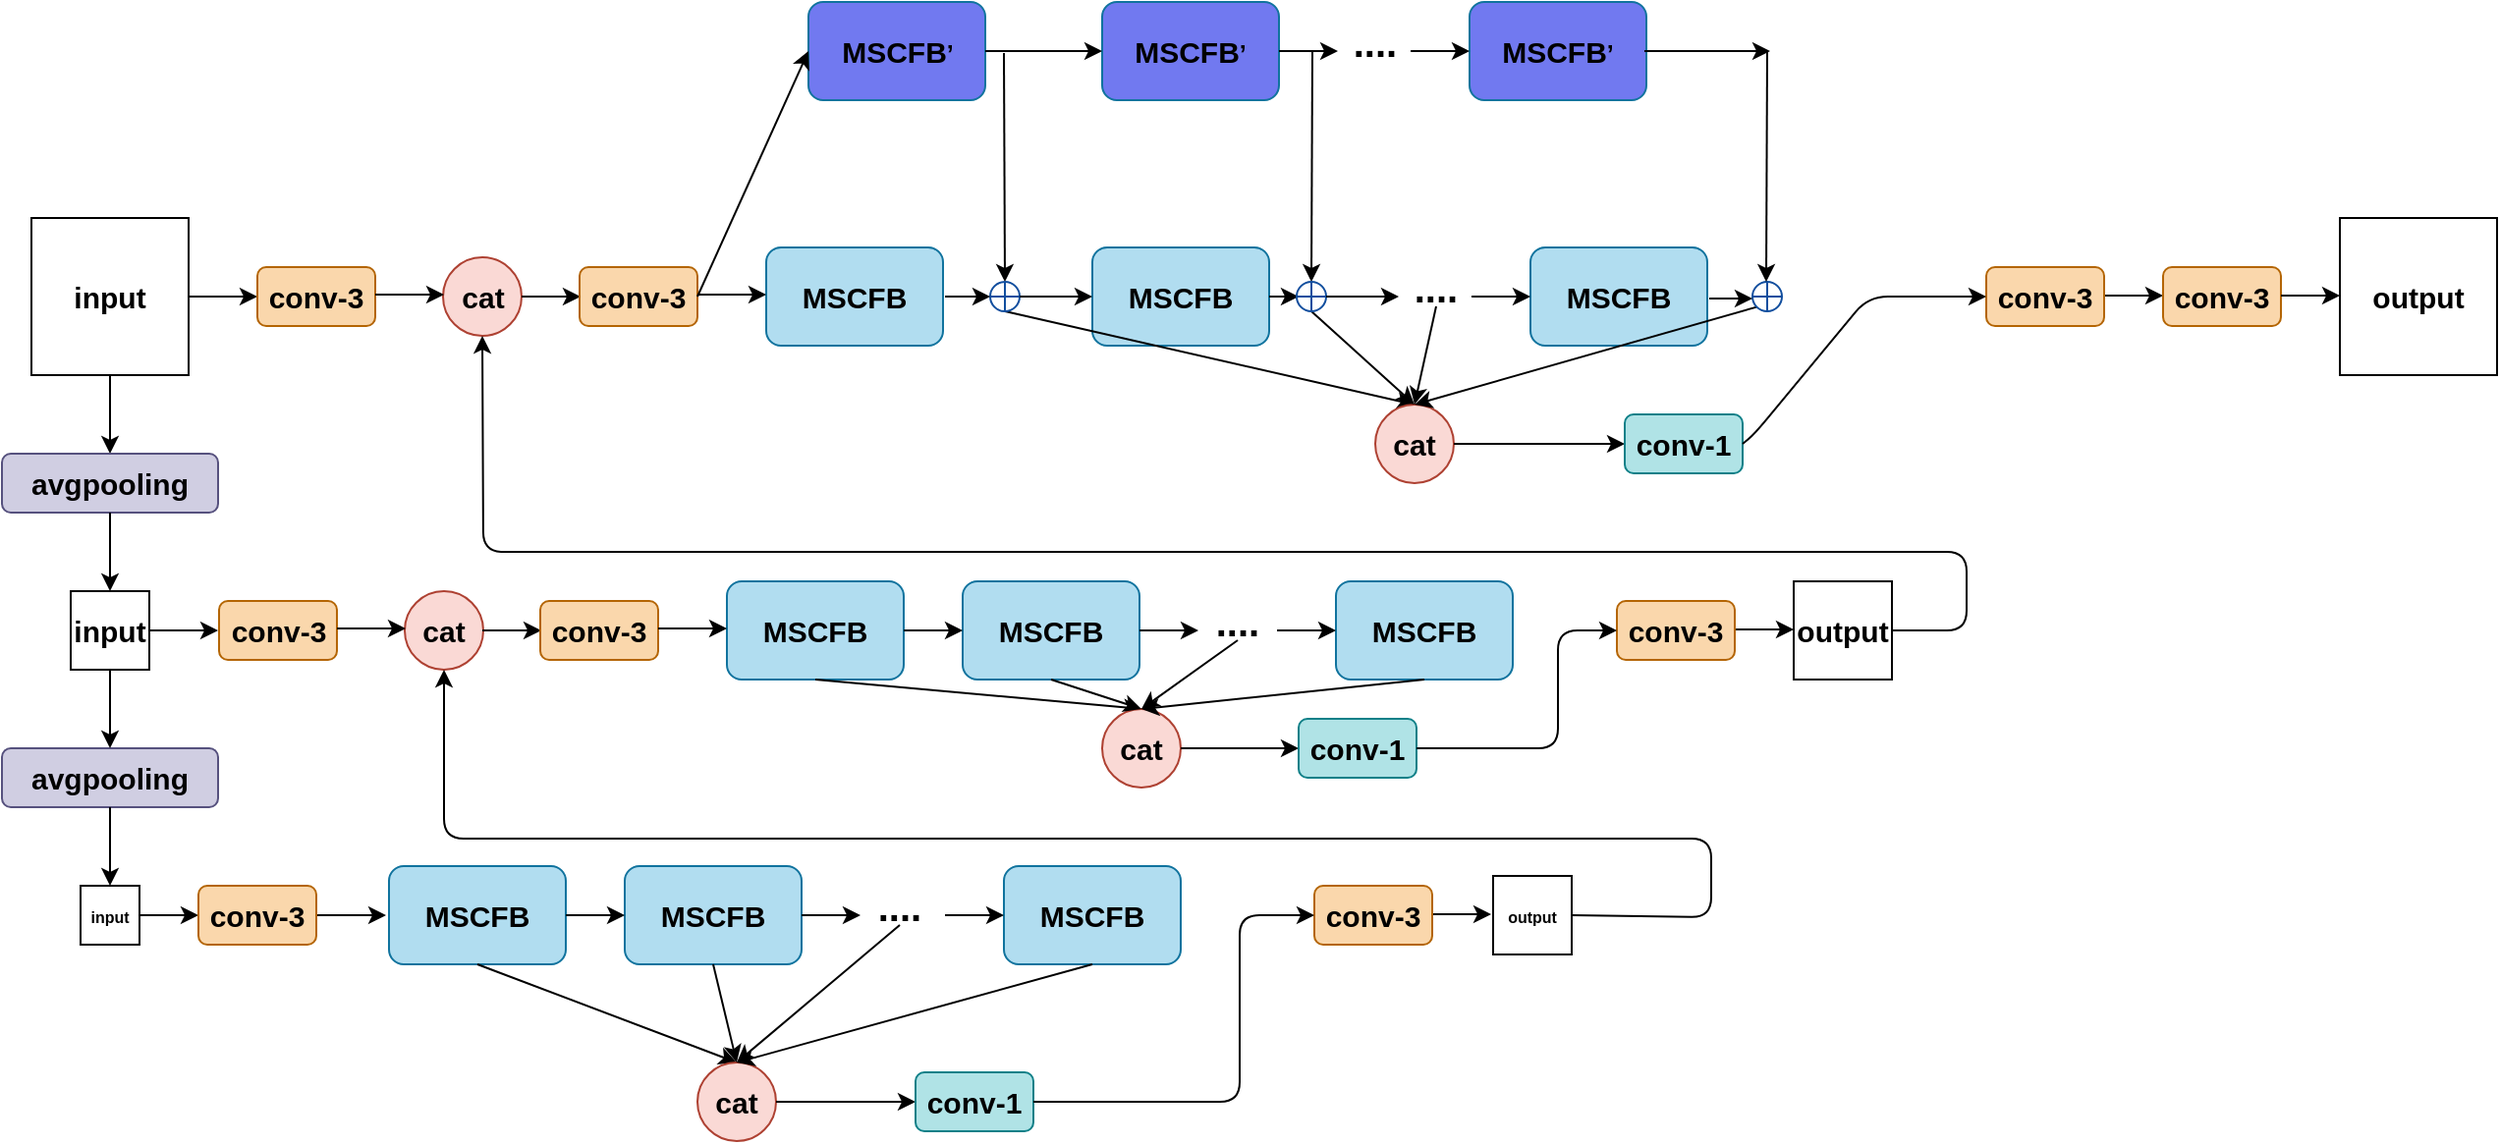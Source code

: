<mxfile version="12.1.9" type="github" pages="1">
  <diagram id="ViJpoDfOhojBk18W-Hzx" name="Page-1">
    <mxGraphModel dx="1571" dy="686" grid="1" gridSize="10" guides="1" tooltips="1" connect="1" arrows="1" fold="1" page="1" pageScale="1" pageWidth="827" pageHeight="1169" math="0" shadow="0">
      <root>
        <mxCell id="0"/>
        <mxCell id="1" parent="0"/>
        <mxCell id="3YVvCQ1gq88eceu3Uc82-1" value="&lt;font style=&quot;font-size: 15px&quot;&gt;&lt;b&gt;input&lt;/b&gt;&lt;/font&gt;" style="whiteSpace=wrap;html=1;aspect=fixed;" parent="1" vertex="1">
          <mxGeometry x="-75" y="420" width="80" height="80" as="geometry"/>
        </mxCell>
        <mxCell id="3YVvCQ1gq88eceu3Uc82-2" value="" style="endArrow=classic;html=1;exitX=1;exitY=0.5;exitDx=0;exitDy=0;" parent="1" source="3YVvCQ1gq88eceu3Uc82-1" edge="1">
          <mxGeometry width="50" height="50" relative="1" as="geometry">
            <mxPoint x="-75" y="570" as="sourcePoint"/>
            <mxPoint x="40" y="460" as="targetPoint"/>
          </mxGeometry>
        </mxCell>
        <mxCell id="3YVvCQ1gq88eceu3Uc82-3" value="" style="endArrow=classic;html=1;exitX=0.5;exitY=1;exitDx=0;exitDy=0;" parent="1" source="3YVvCQ1gq88eceu3Uc82-1" edge="1">
          <mxGeometry width="50" height="50" relative="1" as="geometry">
            <mxPoint x="-75" y="570" as="sourcePoint"/>
            <mxPoint x="-35" y="540" as="targetPoint"/>
          </mxGeometry>
        </mxCell>
        <mxCell id="3YVvCQ1gq88eceu3Uc82-4" value="&lt;font style=&quot;font-size: 15px&quot;&gt;&lt;b&gt;avgpooling&lt;/b&gt;&lt;/font&gt;" style="rounded=1;whiteSpace=wrap;html=1;fillColor=#d0cee2;strokeColor=#56517e;" parent="1" vertex="1">
          <mxGeometry x="-90" y="540" width="110" height="30" as="geometry"/>
        </mxCell>
        <mxCell id="3YVvCQ1gq88eceu3Uc82-5" value="" style="endArrow=classic;html=1;exitX=0.5;exitY=1;exitDx=0;exitDy=0;" parent="1" source="3YVvCQ1gq88eceu3Uc82-4" edge="1">
          <mxGeometry width="50" height="50" relative="1" as="geometry">
            <mxPoint x="-85" y="640" as="sourcePoint"/>
            <mxPoint x="-35" y="610" as="targetPoint"/>
          </mxGeometry>
        </mxCell>
        <mxCell id="3YVvCQ1gq88eceu3Uc82-6" value="&lt;font style=&quot;font-size: 15px&quot;&gt;&lt;b&gt;avgpooling&lt;/b&gt;&lt;/font&gt;" style="rounded=1;whiteSpace=wrap;html=1;fillColor=#d0cee2;strokeColor=#56517e;" parent="1" vertex="1">
          <mxGeometry x="-90" y="690" width="110" height="30" as="geometry"/>
        </mxCell>
        <mxCell id="3YVvCQ1gq88eceu3Uc82-7" value="&lt;font style=&quot;font-size: 15px&quot;&gt;&lt;b&gt;input&lt;/b&gt;&lt;/font&gt;" style="whiteSpace=wrap;html=1;aspect=fixed;" parent="1" vertex="1">
          <mxGeometry x="-55" y="610" width="40" height="40" as="geometry"/>
        </mxCell>
        <mxCell id="3YVvCQ1gq88eceu3Uc82-8" value="" style="endArrow=classic;html=1;exitX=0.5;exitY=1;exitDx=0;exitDy=0;" parent="1" edge="1">
          <mxGeometry width="50" height="50" relative="1" as="geometry">
            <mxPoint x="-35" y="650" as="sourcePoint"/>
            <mxPoint x="-35" y="690" as="targetPoint"/>
          </mxGeometry>
        </mxCell>
        <mxCell id="3YVvCQ1gq88eceu3Uc82-11" value="" style="endArrow=classic;html=1;exitX=0.5;exitY=1;exitDx=0;exitDy=0;" parent="1" edge="1">
          <mxGeometry width="50" height="50" relative="1" as="geometry">
            <mxPoint x="-35" y="720" as="sourcePoint"/>
            <mxPoint x="-35" y="760" as="targetPoint"/>
          </mxGeometry>
        </mxCell>
        <mxCell id="3YVvCQ1gq88eceu3Uc82-12" value="&lt;font style=&quot;font-size: 8px&quot;&gt;&lt;b&gt;input&lt;/b&gt;&lt;/font&gt;" style="whiteSpace=wrap;html=1;aspect=fixed;" parent="1" vertex="1">
          <mxGeometry x="-50" y="760" width="30" height="30" as="geometry"/>
        </mxCell>
        <mxCell id="3YVvCQ1gq88eceu3Uc82-13" value="&lt;font style=&quot;font-size: 15px&quot;&gt;&lt;b&gt;MSCFB&lt;/b&gt;&lt;/font&gt;" style="rounded=1;whiteSpace=wrap;html=1;fillColor=#b1ddf0;strokeColor=#10739e;" parent="1" vertex="1">
          <mxGeometry x="299" y="435" width="90" height="50" as="geometry"/>
        </mxCell>
        <mxCell id="3YVvCQ1gq88eceu3Uc82-14" value="&lt;font style=&quot;font-size: 15px&quot;&gt;&lt;b&gt;MSCFB&lt;/b&gt;&lt;/font&gt;" style="rounded=1;whiteSpace=wrap;html=1;fillColor=#b1ddf0;strokeColor=#10739e;" parent="1" vertex="1">
          <mxGeometry x="465" y="435" width="90" height="50" as="geometry"/>
        </mxCell>
        <mxCell id="3YVvCQ1gq88eceu3Uc82-17" value="&lt;font style=&quot;font-size: 15px&quot;&gt;&lt;b&gt;MSCFB&lt;/b&gt;&lt;/font&gt;" style="rounded=1;whiteSpace=wrap;html=1;fillColor=#b1ddf0;strokeColor=#10739e;" parent="1" vertex="1">
          <mxGeometry x="688" y="435" width="90" height="50" as="geometry"/>
        </mxCell>
        <mxCell id="3YVvCQ1gq88eceu3Uc82-18" value="" style="endArrow=classic;html=1;entryX=0;entryY=0.5;entryDx=0;entryDy=0;exitX=1;exitY=0.5;exitDx=0;exitDy=0;" parent="1" target="3YVvCQ1gq88eceu3Uc82-17" edge="1">
          <mxGeometry width="50" height="50" relative="1" as="geometry">
            <mxPoint x="658" y="460" as="sourcePoint"/>
            <mxPoint x="478" y="810" as="targetPoint"/>
          </mxGeometry>
        </mxCell>
        <mxCell id="3YVvCQ1gq88eceu3Uc82-19" value="" style="endArrow=classic;html=1;exitX=1;exitY=0.5;exitDx=0;exitDy=0;" parent="1" edge="1">
          <mxGeometry width="50" height="50" relative="1" as="geometry">
            <mxPoint x="555" y="460" as="sourcePoint"/>
            <mxPoint x="570" y="460" as="targetPoint"/>
          </mxGeometry>
        </mxCell>
        <mxCell id="3YVvCQ1gq88eceu3Uc82-22" value="&lt;font style=&quot;font-size: 15px&quot;&gt;&lt;b&gt;output&lt;/b&gt;&lt;/font&gt;" style="whiteSpace=wrap;html=1;aspect=fixed;" parent="1" vertex="1">
          <mxGeometry x="1100" y="420" width="80" height="80" as="geometry"/>
        </mxCell>
        <mxCell id="3YVvCQ1gq88eceu3Uc82-24" value="&lt;b style=&quot;font-size: 15px&quot;&gt;conv-3&lt;/b&gt;" style="rounded=1;whiteSpace=wrap;html=1;fillColor=#fad7ac;strokeColor=#b46504;" parent="1" vertex="1">
          <mxGeometry x="40" y="445" width="60" height="30" as="geometry"/>
        </mxCell>
        <mxCell id="3YVvCQ1gq88eceu3Uc82-25" value="" style="endArrow=classic;html=1;exitX=1;exitY=0.5;exitDx=0;exitDy=0;" parent="1" edge="1">
          <mxGeometry width="50" height="50" relative="1" as="geometry">
            <mxPoint x="-15" y="630" as="sourcePoint"/>
            <mxPoint x="20" y="630" as="targetPoint"/>
          </mxGeometry>
        </mxCell>
        <mxCell id="3YVvCQ1gq88eceu3Uc82-26" value="&lt;b style=&quot;font-size: 15px&quot;&gt;conv-3&lt;/b&gt;" style="rounded=1;whiteSpace=wrap;html=1;fillColor=#fad7ac;strokeColor=#b46504;" parent="1" vertex="1">
          <mxGeometry x="20.5" y="615" width="60" height="30" as="geometry"/>
        </mxCell>
        <mxCell id="3YVvCQ1gq88eceu3Uc82-27" value="" style="endArrow=classic;html=1;exitX=1;exitY=0.5;exitDx=0;exitDy=0;" parent="1" edge="1">
          <mxGeometry width="50" height="50" relative="1" as="geometry">
            <mxPoint x="-20" y="775" as="sourcePoint"/>
            <mxPoint x="10" y="775" as="targetPoint"/>
          </mxGeometry>
        </mxCell>
        <mxCell id="3YVvCQ1gq88eceu3Uc82-28" value="&lt;b style=&quot;font-size: 15px&quot;&gt;conv-3&lt;/b&gt;" style="rounded=1;whiteSpace=wrap;html=1;fillColor=#fad7ac;strokeColor=#b46504;" parent="1" vertex="1">
          <mxGeometry x="10" y="760" width="60" height="30" as="geometry"/>
        </mxCell>
        <mxCell id="3YVvCQ1gq88eceu3Uc82-29" value="&lt;b&gt;&lt;font style=&quot;font-size: 15px&quot;&gt;cat&lt;/font&gt;&lt;/b&gt;" style="ellipse;whiteSpace=wrap;html=1;aspect=fixed;fillColor=#fad9d5;strokeColor=#ae4132;" parent="1" vertex="1">
          <mxGeometry x="115" y="610" width="40" height="40" as="geometry"/>
        </mxCell>
        <mxCell id="3YVvCQ1gq88eceu3Uc82-33" value="" style="endArrow=classic;html=1;exitX=1;exitY=0.5;exitDx=0;exitDy=0;" parent="1" edge="1">
          <mxGeometry width="50" height="50" relative="1" as="geometry">
            <mxPoint x="80.5" y="629" as="sourcePoint"/>
            <mxPoint x="115.5" y="629" as="targetPoint"/>
          </mxGeometry>
        </mxCell>
        <mxCell id="3YVvCQ1gq88eceu3Uc82-34" value="&lt;b&gt;&lt;font style=&quot;font-size: 15px&quot;&gt;cat&lt;/font&gt;&lt;/b&gt;" style="ellipse;whiteSpace=wrap;html=1;aspect=fixed;fillColor=#fad9d5;strokeColor=#ae4132;" parent="1" vertex="1">
          <mxGeometry x="134.5" y="440" width="40" height="40" as="geometry"/>
        </mxCell>
        <mxCell id="3YVvCQ1gq88eceu3Uc82-35" value="" style="endArrow=classic;html=1;exitX=1;exitY=0.5;exitDx=0;exitDy=0;" parent="1" edge="1">
          <mxGeometry width="50" height="50" relative="1" as="geometry">
            <mxPoint x="100" y="459" as="sourcePoint"/>
            <mxPoint x="135" y="459" as="targetPoint"/>
          </mxGeometry>
        </mxCell>
        <mxCell id="3YVvCQ1gq88eceu3Uc82-36" value="" style="endArrow=classic;html=1;entryX=0;entryY=0.5;entryDx=0;entryDy=0;exitX=1;exitY=0.5;exitDx=0;exitDy=0;" parent="1" edge="1">
          <mxGeometry width="50" height="50" relative="1" as="geometry">
            <mxPoint x="174.5" y="460" as="sourcePoint"/>
            <mxPoint x="204.5" y="460" as="targetPoint"/>
          </mxGeometry>
        </mxCell>
        <mxCell id="3YVvCQ1gq88eceu3Uc82-37" value="&lt;b style=&quot;font-size: 15px&quot;&gt;conv-3&lt;/b&gt;" style="rounded=1;whiteSpace=wrap;html=1;fillColor=#fad7ac;strokeColor=#b46504;" parent="1" vertex="1">
          <mxGeometry x="204" y="445" width="60" height="30" as="geometry"/>
        </mxCell>
        <mxCell id="3YVvCQ1gq88eceu3Uc82-38" value="" style="endArrow=classic;html=1;exitX=1;exitY=0.5;exitDx=0;exitDy=0;" parent="1" edge="1">
          <mxGeometry width="50" height="50" relative="1" as="geometry">
            <mxPoint x="264" y="459" as="sourcePoint"/>
            <mxPoint x="299" y="459" as="targetPoint"/>
          </mxGeometry>
        </mxCell>
        <mxCell id="3YVvCQ1gq88eceu3Uc82-40" value="&lt;font style=&quot;font-size: 15px&quot;&gt;&lt;b&gt;MSCFB&lt;/b&gt;&lt;/font&gt;" style="rounded=1;whiteSpace=wrap;html=1;fillColor=#b1ddf0;strokeColor=#10739e;" parent="1" vertex="1">
          <mxGeometry x="279" y="605" width="90" height="50" as="geometry"/>
        </mxCell>
        <mxCell id="3YVvCQ1gq88eceu3Uc82-41" value="&lt;font style=&quot;font-size: 15px&quot;&gt;&lt;b&gt;MSCFB&lt;/b&gt;&lt;/font&gt;" style="rounded=1;whiteSpace=wrap;html=1;fillColor=#b1ddf0;strokeColor=#10739e;" parent="1" vertex="1">
          <mxGeometry x="399" y="605" width="90" height="50" as="geometry"/>
        </mxCell>
        <mxCell id="3YVvCQ1gq88eceu3Uc82-42" value="" style="endArrow=classic;html=1;entryX=0;entryY=0.5;entryDx=0;entryDy=0;exitX=1;exitY=0.5;exitDx=0;exitDy=0;" parent="1" source="3YVvCQ1gq88eceu3Uc82-40" target="3YVvCQ1gq88eceu3Uc82-41" edge="1">
          <mxGeometry width="50" height="50" relative="1" as="geometry">
            <mxPoint x="139" y="1030" as="sourcePoint"/>
            <mxPoint x="189" y="980" as="targetPoint"/>
          </mxGeometry>
        </mxCell>
        <mxCell id="3YVvCQ1gq88eceu3Uc82-44" value="&lt;font style=&quot;font-size: 15px&quot;&gt;&lt;b&gt;MSCFB&lt;/b&gt;&lt;/font&gt;" style="rounded=1;whiteSpace=wrap;html=1;fillColor=#b1ddf0;strokeColor=#10739e;" parent="1" vertex="1">
          <mxGeometry x="589" y="605" width="90" height="50" as="geometry"/>
        </mxCell>
        <mxCell id="3YVvCQ1gq88eceu3Uc82-45" value="" style="endArrow=classic;html=1;entryX=0;entryY=0.5;entryDx=0;entryDy=0;exitX=1;exitY=0.5;exitDx=0;exitDy=0;" parent="1" target="3YVvCQ1gq88eceu3Uc82-44" edge="1">
          <mxGeometry width="50" height="50" relative="1" as="geometry">
            <mxPoint x="559" y="630" as="sourcePoint"/>
            <mxPoint x="379" y="980" as="targetPoint"/>
          </mxGeometry>
        </mxCell>
        <mxCell id="3YVvCQ1gq88eceu3Uc82-46" value="" style="endArrow=classic;html=1;entryX=0;entryY=0.5;entryDx=0;entryDy=0;exitX=1;exitY=0.5;exitDx=0;exitDy=0;" parent="1" edge="1">
          <mxGeometry width="50" height="50" relative="1" as="geometry">
            <mxPoint x="489" y="630" as="sourcePoint"/>
            <mxPoint x="519" y="630" as="targetPoint"/>
          </mxGeometry>
        </mxCell>
        <mxCell id="3YVvCQ1gq88eceu3Uc82-48" value="&lt;font style=&quot;font-size: 15px&quot;&gt;&lt;b&gt;output&lt;/b&gt;&lt;/font&gt;" style="whiteSpace=wrap;html=1;aspect=fixed;" parent="1" vertex="1">
          <mxGeometry x="822" y="605" width="50" height="50" as="geometry"/>
        </mxCell>
        <mxCell id="3YVvCQ1gq88eceu3Uc82-49" value="" style="endArrow=classic;html=1;entryX=0;entryY=0.5;entryDx=0;entryDy=0;exitX=1;exitY=0.5;exitDx=0;exitDy=0;" parent="1" edge="1">
          <mxGeometry width="50" height="50" relative="1" as="geometry">
            <mxPoint x="154.5" y="630" as="sourcePoint"/>
            <mxPoint x="184.5" y="630" as="targetPoint"/>
          </mxGeometry>
        </mxCell>
        <mxCell id="3YVvCQ1gq88eceu3Uc82-50" value="&lt;b style=&quot;font-size: 15px&quot;&gt;conv-3&lt;/b&gt;" style="rounded=1;whiteSpace=wrap;html=1;fillColor=#fad7ac;strokeColor=#b46504;" parent="1" vertex="1">
          <mxGeometry x="184" y="615" width="60" height="30" as="geometry"/>
        </mxCell>
        <mxCell id="3YVvCQ1gq88eceu3Uc82-51" value="" style="endArrow=classic;html=1;exitX=1;exitY=0.5;exitDx=0;exitDy=0;" parent="1" edge="1">
          <mxGeometry width="50" height="50" relative="1" as="geometry">
            <mxPoint x="244" y="629" as="sourcePoint"/>
            <mxPoint x="279" y="629" as="targetPoint"/>
          </mxGeometry>
        </mxCell>
        <mxCell id="3YVvCQ1gq88eceu3Uc82-52" value="" style="endArrow=classic;html=1;entryX=0;entryY=0.5;entryDx=0;entryDy=0;exitX=1;exitY=0.5;exitDx=0;exitDy=0;" parent="1" edge="1">
          <mxGeometry width="50" height="50" relative="1" as="geometry">
            <mxPoint x="792" y="629.5" as="sourcePoint"/>
            <mxPoint x="822" y="629.5" as="targetPoint"/>
          </mxGeometry>
        </mxCell>
        <mxCell id="3YVvCQ1gq88eceu3Uc82-53" value="&lt;b style=&quot;font-size: 15px&quot;&gt;conv-3&lt;/b&gt;" style="rounded=1;whiteSpace=wrap;html=1;fillColor=#fad7ac;strokeColor=#b46504;" parent="1" vertex="1">
          <mxGeometry x="732" y="615" width="60" height="30" as="geometry"/>
        </mxCell>
        <mxCell id="3YVvCQ1gq88eceu3Uc82-55" value="" style="endArrow=classic;html=1;exitX=1;exitY=0.5;exitDx=0;exitDy=0;entryX=0.5;entryY=1;entryDx=0;entryDy=0;" parent="1" source="3YVvCQ1gq88eceu3Uc82-48" target="3YVvCQ1gq88eceu3Uc82-34" edge="1">
          <mxGeometry width="50" height="50" relative="1" as="geometry">
            <mxPoint x="-70" y="860" as="sourcePoint"/>
            <mxPoint x="140" y="590" as="targetPoint"/>
            <Array as="points">
              <mxPoint x="910" y="630"/>
              <mxPoint x="910" y="590"/>
              <mxPoint x="155" y="590"/>
            </Array>
          </mxGeometry>
        </mxCell>
        <mxCell id="3YVvCQ1gq88eceu3Uc82-56" value="" style="endArrow=classic;html=1;entryX=0;entryY=0.5;entryDx=0;entryDy=0;exitX=1;exitY=0.5;exitDx=0;exitDy=0;" parent="1" edge="1">
          <mxGeometry width="50" height="50" relative="1" as="geometry">
            <mxPoint x="980" y="459.5" as="sourcePoint"/>
            <mxPoint x="1010" y="459.5" as="targetPoint"/>
          </mxGeometry>
        </mxCell>
        <mxCell id="3YVvCQ1gq88eceu3Uc82-57" value="&lt;b style=&quot;font-size: 15px&quot;&gt;conv-3&lt;/b&gt;" style="rounded=1;whiteSpace=wrap;html=1;fillColor=#fad7ac;strokeColor=#b46504;" parent="1" vertex="1">
          <mxGeometry x="920" y="445" width="60" height="30" as="geometry"/>
        </mxCell>
        <mxCell id="3YVvCQ1gq88eceu3Uc82-59" value="&lt;b style=&quot;font-size: 15px&quot;&gt;conv-3&lt;/b&gt;" style="rounded=1;whiteSpace=wrap;html=1;fillColor=#fad7ac;strokeColor=#b46504;" parent="1" vertex="1">
          <mxGeometry x="1010" y="445" width="60" height="30" as="geometry"/>
        </mxCell>
        <mxCell id="3YVvCQ1gq88eceu3Uc82-61" value="" style="endArrow=classic;html=1;entryX=0;entryY=0.5;entryDx=0;entryDy=0;exitX=1;exitY=0.5;exitDx=0;exitDy=0;" parent="1" edge="1">
          <mxGeometry width="50" height="50" relative="1" as="geometry">
            <mxPoint x="1070" y="459.5" as="sourcePoint"/>
            <mxPoint x="1100" y="459.5" as="targetPoint"/>
          </mxGeometry>
        </mxCell>
        <mxCell id="3YVvCQ1gq88eceu3Uc82-63" value="" style="endArrow=classic;html=1;exitX=1;exitY=0.5;exitDx=0;exitDy=0;" parent="1" edge="1">
          <mxGeometry width="50" height="50" relative="1" as="geometry">
            <mxPoint x="70.5" y="775" as="sourcePoint"/>
            <mxPoint x="105.5" y="775" as="targetPoint"/>
          </mxGeometry>
        </mxCell>
        <mxCell id="3YVvCQ1gq88eceu3Uc82-64" value="&lt;font style=&quot;font-size: 15px&quot;&gt;&lt;b&gt;MSCFB&lt;/b&gt;&lt;/font&gt;" style="rounded=1;whiteSpace=wrap;html=1;fillColor=#b1ddf0;strokeColor=#10739e;" parent="1" vertex="1">
          <mxGeometry x="107" y="750" width="90" height="50" as="geometry"/>
        </mxCell>
        <mxCell id="3YVvCQ1gq88eceu3Uc82-65" value="&lt;font style=&quot;font-size: 15px&quot;&gt;&lt;b&gt;MSCFB&lt;/b&gt;&lt;/font&gt;" style="rounded=1;whiteSpace=wrap;html=1;fillColor=#b1ddf0;strokeColor=#10739e;" parent="1" vertex="1">
          <mxGeometry x="227" y="750" width="90" height="50" as="geometry"/>
        </mxCell>
        <mxCell id="3YVvCQ1gq88eceu3Uc82-66" value="" style="endArrow=classic;html=1;entryX=0;entryY=0.5;entryDx=0;entryDy=0;exitX=1;exitY=0.5;exitDx=0;exitDy=0;" parent="1" source="3YVvCQ1gq88eceu3Uc82-64" target="3YVvCQ1gq88eceu3Uc82-65" edge="1">
          <mxGeometry width="50" height="50" relative="1" as="geometry">
            <mxPoint x="-33" y="1175" as="sourcePoint"/>
            <mxPoint x="17" y="1125" as="targetPoint"/>
          </mxGeometry>
        </mxCell>
        <mxCell id="3YVvCQ1gq88eceu3Uc82-68" value="&lt;font style=&quot;font-size: 15px&quot;&gt;&lt;b&gt;MSCFB&lt;/b&gt;&lt;/font&gt;" style="rounded=1;whiteSpace=wrap;html=1;fillColor=#b1ddf0;strokeColor=#10739e;" parent="1" vertex="1">
          <mxGeometry x="420" y="750" width="90" height="50" as="geometry"/>
        </mxCell>
        <mxCell id="3YVvCQ1gq88eceu3Uc82-69" value="" style="endArrow=classic;html=1;entryX=0;entryY=0.5;entryDx=0;entryDy=0;exitX=1;exitY=0.5;exitDx=0;exitDy=0;" parent="1" target="3YVvCQ1gq88eceu3Uc82-68" edge="1">
          <mxGeometry width="50" height="50" relative="1" as="geometry">
            <mxPoint x="390" y="775" as="sourcePoint"/>
            <mxPoint x="210" y="1125" as="targetPoint"/>
          </mxGeometry>
        </mxCell>
        <mxCell id="3YVvCQ1gq88eceu3Uc82-70" value="" style="endArrow=classic;html=1;entryX=0;entryY=0.5;entryDx=0;entryDy=0;exitX=1;exitY=0.5;exitDx=0;exitDy=0;" parent="1" edge="1">
          <mxGeometry width="50" height="50" relative="1" as="geometry">
            <mxPoint x="317" y="775" as="sourcePoint"/>
            <mxPoint x="347" y="775" as="targetPoint"/>
          </mxGeometry>
        </mxCell>
        <mxCell id="3YVvCQ1gq88eceu3Uc82-75" value="" style="endArrow=classic;html=1;entryX=0;entryY=0.5;entryDx=0;entryDy=0;exitX=1;exitY=0.5;exitDx=0;exitDy=0;" parent="1" edge="1">
          <mxGeometry width="50" height="50" relative="1" as="geometry">
            <mxPoint x="638" y="774.5" as="sourcePoint"/>
            <mxPoint x="668" y="774.5" as="targetPoint"/>
          </mxGeometry>
        </mxCell>
        <mxCell id="3YVvCQ1gq88eceu3Uc82-76" value="&lt;b style=&quot;font-size: 15px&quot;&gt;conv-3&lt;/b&gt;" style="rounded=1;whiteSpace=wrap;html=1;fillColor=#fad7ac;strokeColor=#b46504;" parent="1" vertex="1">
          <mxGeometry x="578" y="760" width="60" height="30" as="geometry"/>
        </mxCell>
        <mxCell id="3YVvCQ1gq88eceu3Uc82-78" value="" style="endArrow=classic;html=1;exitX=1;exitY=0.5;exitDx=0;exitDy=0;entryX=0.5;entryY=1;entryDx=0;entryDy=0;" parent="1" source="3YVvCQ1gq88eceu3Uc82-79" target="3YVvCQ1gq88eceu3Uc82-29" edge="1">
          <mxGeometry width="50" height="50" relative="1" as="geometry">
            <mxPoint x="890" y="776" as="sourcePoint"/>
            <mxPoint x="144.5" y="626" as="targetPoint"/>
            <Array as="points">
              <mxPoint x="780" y="776"/>
              <mxPoint x="780" y="736"/>
              <mxPoint x="135" y="736"/>
            </Array>
          </mxGeometry>
        </mxCell>
        <mxCell id="3YVvCQ1gq88eceu3Uc82-79" value="&lt;font style=&quot;font-size: 8px&quot;&gt;&lt;b&gt;output&lt;/b&gt;&lt;/font&gt;" style="whiteSpace=wrap;html=1;aspect=fixed;" parent="1" vertex="1">
          <mxGeometry x="669" y="755" width="40" height="40" as="geometry"/>
        </mxCell>
        <mxCell id="3YVvCQ1gq88eceu3Uc82-86" value="" style="endArrow=classic;html=1;exitX=0.5;exitY=1;exitDx=0;exitDy=0;entryX=0.5;entryY=0;entryDx=0;entryDy=0;" parent="1" source="3YVvCQ1gq88eceu3Uc82-64" target="3YVvCQ1gq88eceu3Uc82-87" edge="1">
          <mxGeometry width="50" height="50" relative="1" as="geometry">
            <mxPoint x="-70" y="870" as="sourcePoint"/>
            <mxPoint x="330" y="870" as="targetPoint"/>
          </mxGeometry>
        </mxCell>
        <mxCell id="3YVvCQ1gq88eceu3Uc82-87" value="&lt;b&gt;&lt;font style=&quot;font-size: 15px&quot;&gt;cat&lt;/font&gt;&lt;/b&gt;" style="ellipse;whiteSpace=wrap;html=1;aspect=fixed;fillColor=#fad9d5;strokeColor=#ae4132;" parent="1" vertex="1">
          <mxGeometry x="264" y="850" width="40" height="40" as="geometry"/>
        </mxCell>
        <mxCell id="3YVvCQ1gq88eceu3Uc82-88" value="" style="endArrow=classic;html=1;exitX=0.5;exitY=1;exitDx=0;exitDy=0;entryX=0.5;entryY=0;entryDx=0;entryDy=0;" parent="1" source="3YVvCQ1gq88eceu3Uc82-65" target="3YVvCQ1gq88eceu3Uc82-87" edge="1">
          <mxGeometry width="50" height="50" relative="1" as="geometry">
            <mxPoint x="-70" y="960" as="sourcePoint"/>
            <mxPoint x="-20" y="910" as="targetPoint"/>
          </mxGeometry>
        </mxCell>
        <mxCell id="3YVvCQ1gq88eceu3Uc82-89" value="" style="endArrow=classic;html=1;exitX=0.5;exitY=1;exitDx=0;exitDy=0;entryX=0.5;entryY=0;entryDx=0;entryDy=0;" parent="1" source="3YVvCQ1gq88eceu3Uc82-93" target="3YVvCQ1gq88eceu3Uc82-87" edge="1">
          <mxGeometry width="50" height="50" relative="1" as="geometry">
            <mxPoint x="392" y="800" as="sourcePoint"/>
            <mxPoint x="350" y="850" as="targetPoint"/>
          </mxGeometry>
        </mxCell>
        <mxCell id="3YVvCQ1gq88eceu3Uc82-90" value="" style="endArrow=classic;html=1;exitX=0.5;exitY=1;exitDx=0;exitDy=0;entryX=0.5;entryY=0;entryDx=0;entryDy=0;" parent="1" source="3YVvCQ1gq88eceu3Uc82-68" target="3YVvCQ1gq88eceu3Uc82-87" edge="1">
          <mxGeometry width="50" height="50" relative="1" as="geometry">
            <mxPoint x="-70" y="960" as="sourcePoint"/>
            <mxPoint x="-20" y="910" as="targetPoint"/>
          </mxGeometry>
        </mxCell>
        <mxCell id="3YVvCQ1gq88eceu3Uc82-91" value="" style="endArrow=classic;html=1;exitX=1;exitY=0.5;exitDx=0;exitDy=0;" parent="1" source="3YVvCQ1gq88eceu3Uc82-87" edge="1">
          <mxGeometry width="50" height="50" relative="1" as="geometry">
            <mxPoint x="-135" y="960" as="sourcePoint"/>
            <mxPoint x="375" y="870" as="targetPoint"/>
          </mxGeometry>
        </mxCell>
        <mxCell id="3YVvCQ1gq88eceu3Uc82-92" value="&lt;b style=&quot;font-size: 15px&quot;&gt;conv-1&lt;/b&gt;" style="rounded=1;whiteSpace=wrap;html=1;fillColor=#b0e3e6;strokeColor=#0e8088;" parent="1" vertex="1">
          <mxGeometry x="375" y="855" width="60" height="30" as="geometry"/>
        </mxCell>
        <mxCell id="3YVvCQ1gq88eceu3Uc82-93" value="&lt;b&gt;&lt;font style=&quot;font-size: 20px&quot;&gt;....&lt;/font&gt;&lt;/b&gt;" style="text;html=1;strokeColor=none;fillColor=none;align=center;verticalAlign=middle;whiteSpace=wrap;rounded=0;" parent="1" vertex="1">
          <mxGeometry x="347" y="760" width="40" height="20" as="geometry"/>
        </mxCell>
        <mxCell id="3YVvCQ1gq88eceu3Uc82-95" value="&lt;b&gt;&lt;font style=&quot;font-size: 20px&quot;&gt;....&lt;/font&gt;&lt;/b&gt;" style="text;html=1;strokeColor=none;fillColor=none;align=center;verticalAlign=middle;whiteSpace=wrap;rounded=0;" parent="1" vertex="1">
          <mxGeometry x="519" y="615" width="40" height="20" as="geometry"/>
        </mxCell>
        <mxCell id="3YVvCQ1gq88eceu3Uc82-96" value="&lt;b&gt;&lt;font style=&quot;font-size: 20px&quot;&gt;....&lt;/font&gt;&lt;/b&gt;" style="text;html=1;strokeColor=none;fillColor=none;align=center;verticalAlign=middle;whiteSpace=wrap;rounded=0;" parent="1" vertex="1">
          <mxGeometry x="620" y="445" width="40" height="20" as="geometry"/>
        </mxCell>
        <mxCell id="3YVvCQ1gq88eceu3Uc82-97" value="" style="endArrow=classic;html=1;exitX=1;exitY=0.5;exitDx=0;exitDy=0;entryX=0;entryY=0.5;entryDx=0;entryDy=0;" parent="1" source="3YVvCQ1gq88eceu3Uc82-92" target="3YVvCQ1gq88eceu3Uc82-76" edge="1">
          <mxGeometry width="50" height="50" relative="1" as="geometry">
            <mxPoint x="-70" y="960" as="sourcePoint"/>
            <mxPoint x="540" y="780" as="targetPoint"/>
            <Array as="points">
              <mxPoint x="540" y="870"/>
              <mxPoint x="540" y="775"/>
            </Array>
          </mxGeometry>
        </mxCell>
        <mxCell id="3YVvCQ1gq88eceu3Uc82-98" value="" style="endArrow=classic;html=1;exitX=0.5;exitY=1;exitDx=0;exitDy=0;entryX=0.5;entryY=0;entryDx=0;entryDy=0;" parent="1" source="3YVvCQ1gq88eceu3Uc82-40" target="3YVvCQ1gq88eceu3Uc82-99" edge="1">
          <mxGeometry width="50" height="50" relative="1" as="geometry">
            <mxPoint x="314" y="655" as="sourcePoint"/>
            <mxPoint x="492" y="725" as="targetPoint"/>
          </mxGeometry>
        </mxCell>
        <mxCell id="3YVvCQ1gq88eceu3Uc82-99" value="&lt;b&gt;&lt;font style=&quot;font-size: 15px&quot;&gt;cat&lt;/font&gt;&lt;/b&gt;" style="ellipse;whiteSpace=wrap;html=1;aspect=fixed;fillColor=#fad9d5;strokeColor=#ae4132;" parent="1" vertex="1">
          <mxGeometry x="470" y="670" width="40" height="40" as="geometry"/>
        </mxCell>
        <mxCell id="3YVvCQ1gq88eceu3Uc82-100" value="" style="endArrow=classic;html=1;exitX=0.5;exitY=1;exitDx=0;exitDy=0;entryX=0.5;entryY=0;entryDx=0;entryDy=0;" parent="1" source="3YVvCQ1gq88eceu3Uc82-41" target="3YVvCQ1gq88eceu3Uc82-99" edge="1">
          <mxGeometry width="50" height="50" relative="1" as="geometry">
            <mxPoint x="434" y="655" as="sourcePoint"/>
            <mxPoint x="142" y="765" as="targetPoint"/>
          </mxGeometry>
        </mxCell>
        <mxCell id="3YVvCQ1gq88eceu3Uc82-101" value="" style="endArrow=classic;html=1;exitX=0.5;exitY=1;exitDx=0;exitDy=0;entryX=0.5;entryY=0;entryDx=0;entryDy=0;" parent="1" source="3YVvCQ1gq88eceu3Uc82-95" target="3YVvCQ1gq88eceu3Uc82-99" edge="1">
          <mxGeometry width="50" height="50" relative="1" as="geometry">
            <mxPoint x="529" y="635" as="sourcePoint"/>
            <mxPoint x="512" y="705" as="targetPoint"/>
          </mxGeometry>
        </mxCell>
        <mxCell id="3YVvCQ1gq88eceu3Uc82-102" value="" style="endArrow=classic;html=1;exitX=0.5;exitY=1;exitDx=0;exitDy=0;entryX=0.5;entryY=0;entryDx=0;entryDy=0;" parent="1" source="3YVvCQ1gq88eceu3Uc82-44" target="3YVvCQ1gq88eceu3Uc82-99" edge="1">
          <mxGeometry width="50" height="50" relative="1" as="geometry">
            <mxPoint x="627" y="655" as="sourcePoint"/>
            <mxPoint x="142" y="765" as="targetPoint"/>
          </mxGeometry>
        </mxCell>
        <mxCell id="3YVvCQ1gq88eceu3Uc82-103" value="" style="endArrow=classic;html=1;exitX=1;exitY=0.5;exitDx=0;exitDy=0;entryX=0;entryY=0.5;entryDx=0;entryDy=0;" parent="1" source="3YVvCQ1gq88eceu3Uc82-99" target="3YVvCQ1gq88eceu3Uc82-104" edge="1">
          <mxGeometry width="50" height="50" relative="1" as="geometry">
            <mxPoint x="27" y="815" as="sourcePoint"/>
            <mxPoint x="537" y="725" as="targetPoint"/>
          </mxGeometry>
        </mxCell>
        <mxCell id="3YVvCQ1gq88eceu3Uc82-104" value="&lt;b style=&quot;font-size: 15px&quot;&gt;conv-1&lt;/b&gt;" style="rounded=1;whiteSpace=wrap;html=1;fillColor=#b0e3e6;strokeColor=#0e8088;" parent="1" vertex="1">
          <mxGeometry x="570" y="675" width="60" height="30" as="geometry"/>
        </mxCell>
        <mxCell id="3YVvCQ1gq88eceu3Uc82-105" value="" style="endArrow=classic;html=1;exitX=1;exitY=0.5;exitDx=0;exitDy=0;entryX=0;entryY=0.5;entryDx=0;entryDy=0;" parent="1" source="3YVvCQ1gq88eceu3Uc82-104" target="3YVvCQ1gq88eceu3Uc82-53" edge="1">
          <mxGeometry width="50" height="50" relative="1" as="geometry">
            <mxPoint x="92" y="815" as="sourcePoint"/>
            <mxPoint x="702" y="630" as="targetPoint"/>
            <Array as="points">
              <mxPoint x="702" y="690"/>
              <mxPoint x="702" y="630"/>
            </Array>
          </mxGeometry>
        </mxCell>
        <mxCell id="3YVvCQ1gq88eceu3Uc82-107" value="" style="endArrow=classic;html=1;exitX=0.5;exitY=1;exitDx=0;exitDy=0;entryX=0.5;entryY=0;entryDx=0;entryDy=0;" parent="1" source="3YVvCQ1gq88eceu3Uc82-136" target="3YVvCQ1gq88eceu3Uc82-108" edge="1">
          <mxGeometry width="50" height="50" relative="1" as="geometry">
            <mxPoint x="324" y="510" as="sourcePoint"/>
            <mxPoint x="492" y="580" as="targetPoint"/>
          </mxGeometry>
        </mxCell>
        <mxCell id="3YVvCQ1gq88eceu3Uc82-108" value="&lt;b&gt;&lt;font style=&quot;font-size: 15px&quot;&gt;cat&lt;/font&gt;&lt;/b&gt;" style="ellipse;whiteSpace=wrap;html=1;aspect=fixed;fillColor=#fad9d5;strokeColor=#ae4132;" parent="1" vertex="1">
          <mxGeometry x="609" y="515" width="40" height="40" as="geometry"/>
        </mxCell>
        <mxCell id="3YVvCQ1gq88eceu3Uc82-109" value="" style="endArrow=classic;html=1;exitX=0.5;exitY=1;exitDx=0;exitDy=0;entryX=0.5;entryY=0;entryDx=0;entryDy=0;" parent="1" source="3YVvCQ1gq88eceu3Uc82-146" target="3YVvCQ1gq88eceu3Uc82-108" edge="1">
          <mxGeometry width="50" height="50" relative="1" as="geometry">
            <mxPoint x="490" y="510" as="sourcePoint"/>
            <mxPoint x="188" y="620" as="targetPoint"/>
          </mxGeometry>
        </mxCell>
        <mxCell id="3YVvCQ1gq88eceu3Uc82-110" value="" style="endArrow=classic;html=1;exitX=0.5;exitY=1;exitDx=0;exitDy=0;entryX=0.5;entryY=0;entryDx=0;entryDy=0;" parent="1" source="3YVvCQ1gq88eceu3Uc82-96" target="3YVvCQ1gq88eceu3Uc82-108" edge="1">
          <mxGeometry width="50" height="50" relative="1" as="geometry">
            <mxPoint x="585" y="490" as="sourcePoint"/>
            <mxPoint x="558" y="560" as="targetPoint"/>
          </mxGeometry>
        </mxCell>
        <mxCell id="3YVvCQ1gq88eceu3Uc82-111" value="" style="endArrow=classic;html=1;exitX=0;exitY=1;exitDx=0;exitDy=0;entryX=0.5;entryY=0;entryDx=0;entryDy=0;" parent="1" source="3YVvCQ1gq88eceu3Uc82-151" target="3YVvCQ1gq88eceu3Uc82-108" edge="1">
          <mxGeometry width="50" height="50" relative="1" as="geometry">
            <mxPoint x="680" y="510" as="sourcePoint"/>
            <mxPoint x="188" y="620" as="targetPoint"/>
          </mxGeometry>
        </mxCell>
        <mxCell id="3YVvCQ1gq88eceu3Uc82-112" value="" style="endArrow=classic;html=1;exitX=1;exitY=0.5;exitDx=0;exitDy=0;entryX=0;entryY=0.5;entryDx=0;entryDy=0;" parent="1" source="3YVvCQ1gq88eceu3Uc82-108" target="3YVvCQ1gq88eceu3Uc82-113" edge="1">
          <mxGeometry width="50" height="50" relative="1" as="geometry">
            <mxPoint x="157" y="675" as="sourcePoint"/>
            <mxPoint x="667" y="585" as="targetPoint"/>
          </mxGeometry>
        </mxCell>
        <mxCell id="3YVvCQ1gq88eceu3Uc82-113" value="&lt;b style=&quot;font-size: 15px&quot;&gt;conv-1&lt;/b&gt;" style="rounded=1;whiteSpace=wrap;html=1;fillColor=#b0e3e6;strokeColor=#0e8088;" parent="1" vertex="1">
          <mxGeometry x="736" y="520" width="60" height="30" as="geometry"/>
        </mxCell>
        <mxCell id="3YVvCQ1gq88eceu3Uc82-114" value="" style="endArrow=classic;html=1;exitX=1;exitY=0.5;exitDx=0;exitDy=0;entryX=0;entryY=0.5;entryDx=0;entryDy=0;" parent="1" source="3YVvCQ1gq88eceu3Uc82-113" target="3YVvCQ1gq88eceu3Uc82-57" edge="1">
          <mxGeometry width="50" height="50" relative="1" as="geometry">
            <mxPoint x="174" y="670" as="sourcePoint"/>
            <mxPoint x="814" y="485" as="targetPoint"/>
            <Array as="points">
              <mxPoint x="802" y="530"/>
              <mxPoint x="860" y="460"/>
            </Array>
          </mxGeometry>
        </mxCell>
        <mxCell id="3YVvCQ1gq88eceu3Uc82-116" value="&lt;font&gt;&lt;b&gt;&lt;span style=&quot;font-size: 15px&quot;&gt;MSCFB&lt;/span&gt;&lt;span style=&quot;font-size: 12.5px&quot;&gt;’&lt;/span&gt;&lt;/b&gt;&lt;/font&gt;" style="rounded=1;whiteSpace=wrap;html=1;fillColor=#7179F0;strokeColor=#10739e;" parent="1" vertex="1">
          <mxGeometry x="320.5" y="310" width="90" height="50" as="geometry"/>
        </mxCell>
        <mxCell id="3YVvCQ1gq88eceu3Uc82-117" value="&lt;b&gt;&lt;span style=&quot;font-size: 15px&quot;&gt;MSCFB&lt;/span&gt;&lt;span style=&quot;font-size: 12.5px&quot;&gt;’&lt;/span&gt;&lt;/b&gt;" style="rounded=1;whiteSpace=wrap;html=1;fillColor=#7179F0;strokeColor=#10739e;" parent="1" vertex="1">
          <mxGeometry x="470" y="310" width="90" height="50" as="geometry"/>
        </mxCell>
        <mxCell id="3YVvCQ1gq88eceu3Uc82-118" value="" style="endArrow=classic;html=1;entryX=0;entryY=0.5;entryDx=0;entryDy=0;exitX=1;exitY=0.5;exitDx=0;exitDy=0;" parent="1" source="3YVvCQ1gq88eceu3Uc82-116" target="3YVvCQ1gq88eceu3Uc82-117" edge="1">
          <mxGeometry width="50" height="50" relative="1" as="geometry">
            <mxPoint x="180.5" y="735" as="sourcePoint"/>
            <mxPoint x="230.5" y="685" as="targetPoint"/>
          </mxGeometry>
        </mxCell>
        <mxCell id="3YVvCQ1gq88eceu3Uc82-119" value="&lt;b&gt;&lt;span style=&quot;font-size: 15px&quot;&gt;MSCFB&lt;/span&gt;&lt;span style=&quot;font-size: 12.5px&quot;&gt;’&lt;/span&gt;&lt;/b&gt;" style="rounded=1;whiteSpace=wrap;html=1;fillColor=#7179F0;strokeColor=#10739e;" parent="1" vertex="1">
          <mxGeometry x="657" y="310" width="90" height="50" as="geometry"/>
        </mxCell>
        <mxCell id="3YVvCQ1gq88eceu3Uc82-120" value="" style="endArrow=classic;html=1;entryX=0;entryY=0.5;entryDx=0;entryDy=0;exitX=1;exitY=0.5;exitDx=0;exitDy=0;" parent="1" target="3YVvCQ1gq88eceu3Uc82-119" edge="1">
          <mxGeometry width="50" height="50" relative="1" as="geometry">
            <mxPoint x="627" y="335" as="sourcePoint"/>
            <mxPoint x="447" y="685" as="targetPoint"/>
          </mxGeometry>
        </mxCell>
        <mxCell id="3YVvCQ1gq88eceu3Uc82-121" value="" style="endArrow=classic;html=1;entryX=0;entryY=0.5;entryDx=0;entryDy=0;exitX=1;exitY=0.5;exitDx=0;exitDy=0;" parent="1" edge="1">
          <mxGeometry width="50" height="50" relative="1" as="geometry">
            <mxPoint x="560" y="335" as="sourcePoint"/>
            <mxPoint x="590" y="335" as="targetPoint"/>
          </mxGeometry>
        </mxCell>
        <mxCell id="3YVvCQ1gq88eceu3Uc82-123" value="&lt;b&gt;&lt;font style=&quot;font-size: 20px&quot;&gt;....&lt;/font&gt;&lt;/b&gt;" style="text;html=1;strokeColor=none;fillColor=none;align=center;verticalAlign=middle;whiteSpace=wrap;rounded=0;" parent="1" vertex="1">
          <mxGeometry x="589" y="320" width="40" height="20" as="geometry"/>
        </mxCell>
        <mxCell id="3YVvCQ1gq88eceu3Uc82-124" value="" style="endArrow=classic;html=1;entryX=0.5;entryY=0;entryDx=0;entryDy=0;" parent="1" target="3YVvCQ1gq88eceu3Uc82-136" edge="1">
          <mxGeometry width="50" height="50" relative="1" as="geometry">
            <mxPoint x="420" y="336" as="sourcePoint"/>
            <mxPoint x="420" y="448.5" as="targetPoint"/>
          </mxGeometry>
        </mxCell>
        <mxCell id="3YVvCQ1gq88eceu3Uc82-132" value="" style="endArrow=classic;html=1;entryX=0;entryY=0.5;entryDx=0;entryDy=0;exitX=1;exitY=0.5;exitDx=0;exitDy=0;" parent="1" source="3YVvCQ1gq88eceu3Uc82-37" target="3YVvCQ1gq88eceu3Uc82-116" edge="1">
          <mxGeometry width="50" height="50" relative="1" as="geometry">
            <mxPoint x="-90" y="960" as="sourcePoint"/>
            <mxPoint x="-40" y="910" as="targetPoint"/>
          </mxGeometry>
        </mxCell>
        <mxCell id="3YVvCQ1gq88eceu3Uc82-136" value="" style="shape=orEllipse;perimeter=ellipsePerimeter;whiteSpace=wrap;html=1;backgroundOutline=1;strokeColor=#114E9E;fillColor=none;" parent="1" vertex="1">
          <mxGeometry x="413" y="452.5" width="15" height="15" as="geometry"/>
        </mxCell>
        <mxCell id="3YVvCQ1gq88eceu3Uc82-142" value="" style="endArrow=classic;html=1;" parent="1" edge="1">
          <mxGeometry width="50" height="50" relative="1" as="geometry">
            <mxPoint x="390" y="460" as="sourcePoint"/>
            <mxPoint x="413" y="460" as="targetPoint"/>
          </mxGeometry>
        </mxCell>
        <mxCell id="3YVvCQ1gq88eceu3Uc82-144" value="" style="endArrow=classic;html=1;exitX=1;exitY=0.5;exitDx=0;exitDy=0;entryX=0;entryY=0.5;entryDx=0;entryDy=0;" parent="1" source="3YVvCQ1gq88eceu3Uc82-136" target="3YVvCQ1gq88eceu3Uc82-14" edge="1">
          <mxGeometry width="50" height="50" relative="1" as="geometry">
            <mxPoint x="274" y="469" as="sourcePoint"/>
            <mxPoint x="309" y="469" as="targetPoint"/>
          </mxGeometry>
        </mxCell>
        <mxCell id="3YVvCQ1gq88eceu3Uc82-145" value="" style="endArrow=classic;html=1;entryX=0.5;entryY=0;entryDx=0;entryDy=0;" parent="1" target="3YVvCQ1gq88eceu3Uc82-146" edge="1">
          <mxGeometry width="50" height="50" relative="1" as="geometry">
            <mxPoint x="577" y="335" as="sourcePoint"/>
            <mxPoint x="571" y="435" as="targetPoint"/>
          </mxGeometry>
        </mxCell>
        <mxCell id="3YVvCQ1gq88eceu3Uc82-146" value="" style="shape=orEllipse;perimeter=ellipsePerimeter;whiteSpace=wrap;html=1;backgroundOutline=1;strokeColor=#114E9E;fillColor=none;" parent="1" vertex="1">
          <mxGeometry x="569" y="452.5" width="15" height="15" as="geometry"/>
        </mxCell>
        <mxCell id="3YVvCQ1gq88eceu3Uc82-147" value="" style="endArrow=classic;html=1;exitX=1;exitY=0.5;exitDx=0;exitDy=0;entryX=0;entryY=0.5;entryDx=0;entryDy=0;" parent="1" edge="1">
          <mxGeometry width="50" height="50" relative="1" as="geometry">
            <mxPoint x="584" y="460" as="sourcePoint"/>
            <mxPoint x="621" y="460" as="targetPoint"/>
          </mxGeometry>
        </mxCell>
        <mxCell id="3YVvCQ1gq88eceu3Uc82-151" value="" style="shape=orEllipse;perimeter=ellipsePerimeter;whiteSpace=wrap;html=1;backgroundOutline=1;strokeColor=#114E9E;fillColor=none;" parent="1" vertex="1">
          <mxGeometry x="801" y="452.5" width="15" height="15" as="geometry"/>
        </mxCell>
        <mxCell id="3YVvCQ1gq88eceu3Uc82-154" value="" style="endArrow=classic;html=1;" parent="1" edge="1">
          <mxGeometry width="50" height="50" relative="1" as="geometry">
            <mxPoint x="779" y="461" as="sourcePoint"/>
            <mxPoint x="801" y="461" as="targetPoint"/>
          </mxGeometry>
        </mxCell>
        <mxCell id="3YVvCQ1gq88eceu3Uc82-155" value="" style="endArrow=classic;html=1;" parent="1" edge="1">
          <mxGeometry width="50" height="50" relative="1" as="geometry">
            <mxPoint x="746" y="335" as="sourcePoint"/>
            <mxPoint x="810" y="335" as="targetPoint"/>
          </mxGeometry>
        </mxCell>
        <mxCell id="3YVvCQ1gq88eceu3Uc82-156" value="" style="endArrow=classic;html=1;entryX=0.5;entryY=0;entryDx=0;entryDy=0;" parent="1" edge="1">
          <mxGeometry width="50" height="50" relative="1" as="geometry">
            <mxPoint x="808.5" y="335" as="sourcePoint"/>
            <mxPoint x="808" y="452.5" as="targetPoint"/>
          </mxGeometry>
        </mxCell>
      </root>
    </mxGraphModel>
  </diagram>
</mxfile>
